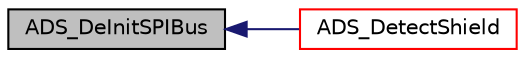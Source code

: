 digraph "ADS_DeInitSPIBus"
{
  edge [fontname="Helvetica",fontsize="10",labelfontname="Helvetica",labelfontsize="10"];
  node [fontname="Helvetica",fontsize="10",shape=record];
  rankdir="LR";
  Node8 [label="ADS_DeInitSPIBus",height=0.2,width=0.4,color="black", fillcolor="grey75", style="filled", fontcolor="black"];
  Node8 -> Node9 [dir="back",color="midnightblue",fontsize="10",style="solid",fontname="Helvetica"];
  Node9 [label="ADS_DetectShield",height=0.2,width=0.4,color="red", fillcolor="white", style="filled",URL="$lpc_2auto__detection__service_8c.html#a01f30c94c49eadb65cc176f79209e84c"];
}
